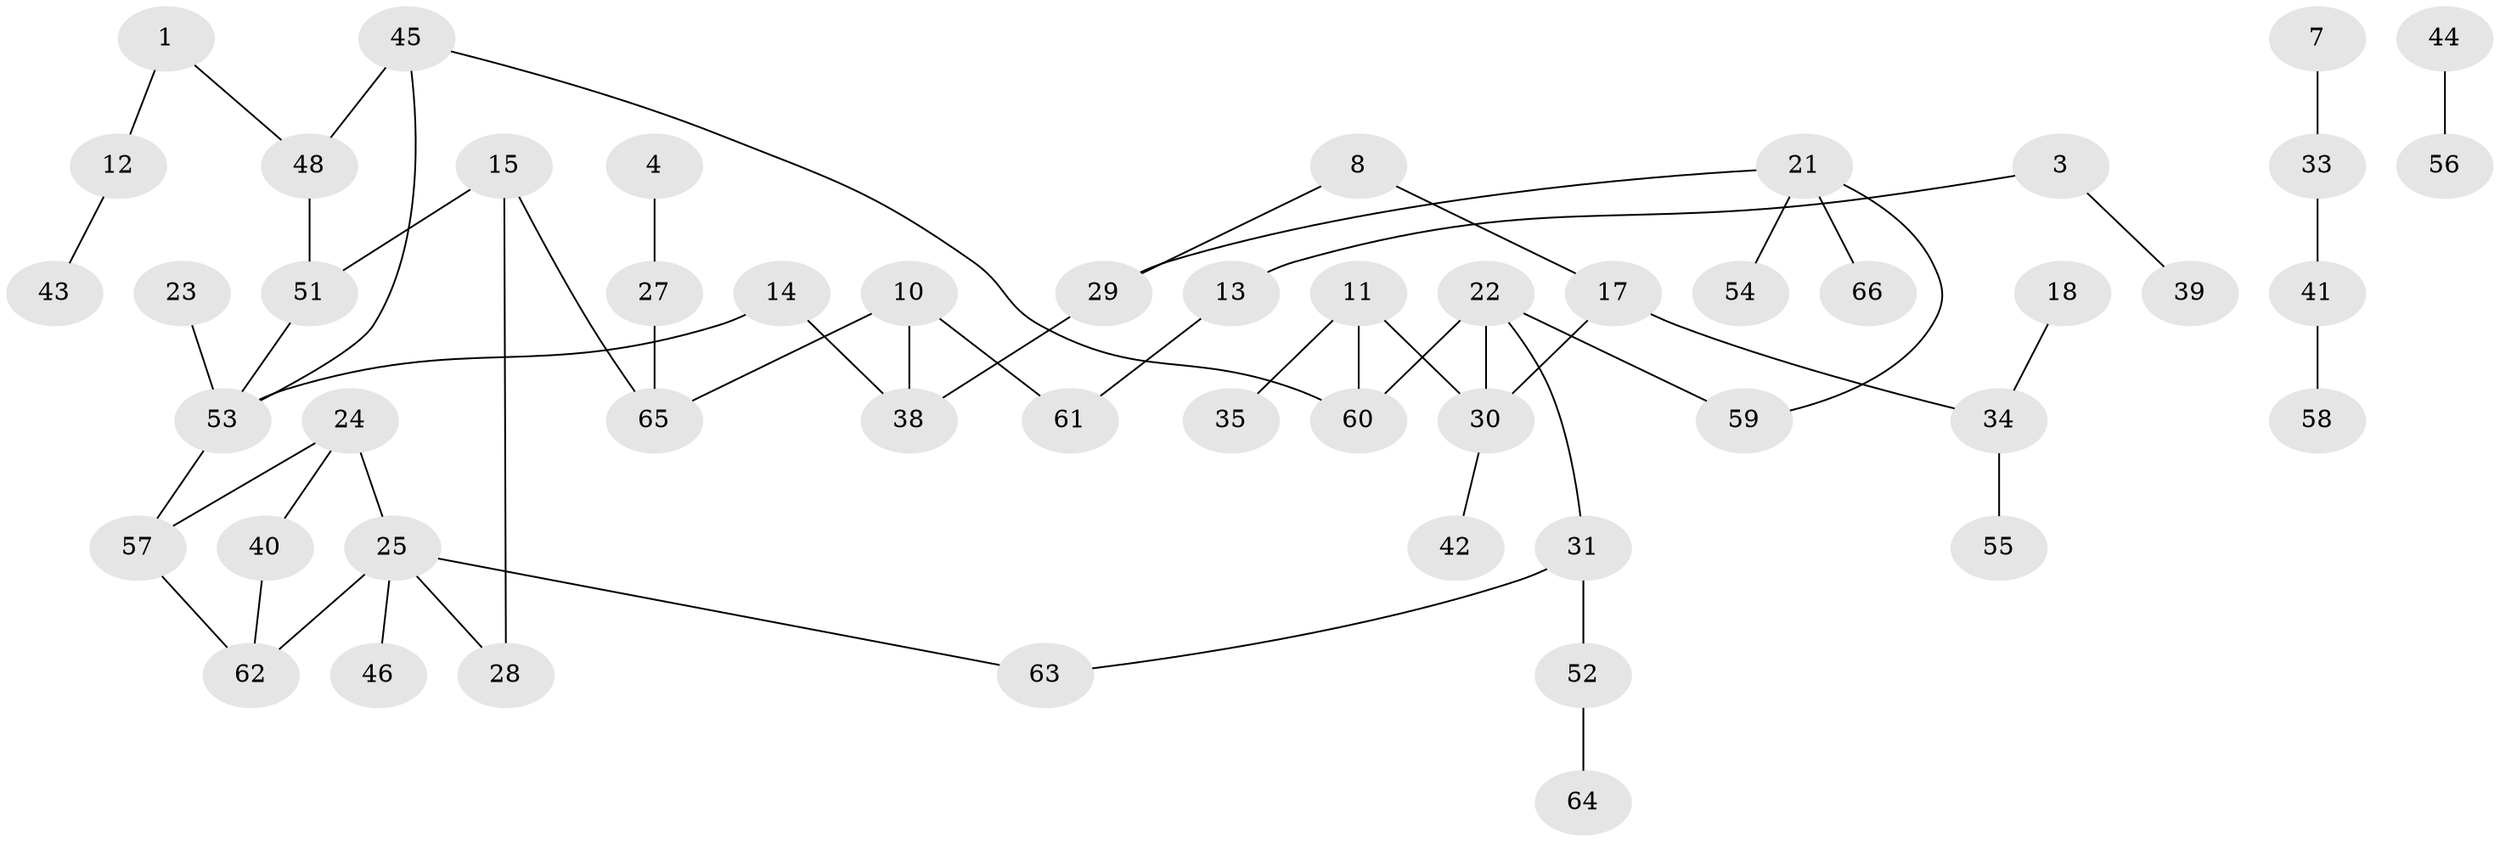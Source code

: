 // original degree distribution, {2: 0.24468085106382978, 6: 0.010638297872340425, 1: 0.30851063829787234, 0: 0.14893617021276595, 5: 0.010638297872340425, 3: 0.19148936170212766, 4: 0.0851063829787234}
// Generated by graph-tools (version 1.1) at 2025/35/03/04/25 23:35:56]
// undirected, 52 vertices, 58 edges
graph export_dot {
  node [color=gray90,style=filled];
  1;
  3;
  4;
  7;
  8;
  10;
  11;
  12;
  13;
  14;
  15;
  17;
  18;
  21;
  22;
  23;
  24;
  25;
  27;
  28;
  29;
  30;
  31;
  33;
  34;
  35;
  38;
  39;
  40;
  41;
  42;
  43;
  44;
  45;
  46;
  48;
  51;
  52;
  53;
  54;
  55;
  56;
  57;
  58;
  59;
  60;
  61;
  62;
  63;
  64;
  65;
  66;
  1 -- 12 [weight=1.0];
  1 -- 48 [weight=1.0];
  3 -- 13 [weight=1.0];
  3 -- 39 [weight=1.0];
  4 -- 27 [weight=1.0];
  7 -- 33 [weight=1.0];
  8 -- 17 [weight=1.0];
  8 -- 29 [weight=1.0];
  10 -- 38 [weight=1.0];
  10 -- 61 [weight=1.0];
  10 -- 65 [weight=1.0];
  11 -- 30 [weight=1.0];
  11 -- 35 [weight=1.0];
  11 -- 60 [weight=1.0];
  12 -- 43 [weight=1.0];
  13 -- 61 [weight=1.0];
  14 -- 38 [weight=1.0];
  14 -- 53 [weight=1.0];
  15 -- 28 [weight=1.0];
  15 -- 51 [weight=1.0];
  15 -- 65 [weight=1.0];
  17 -- 30 [weight=1.0];
  17 -- 34 [weight=1.0];
  18 -- 34 [weight=1.0];
  21 -- 29 [weight=1.0];
  21 -- 54 [weight=1.0];
  21 -- 59 [weight=1.0];
  21 -- 66 [weight=1.0];
  22 -- 30 [weight=1.0];
  22 -- 31 [weight=1.0];
  22 -- 59 [weight=1.0];
  22 -- 60 [weight=1.0];
  23 -- 53 [weight=1.0];
  24 -- 25 [weight=1.0];
  24 -- 40 [weight=1.0];
  24 -- 57 [weight=1.0];
  25 -- 28 [weight=1.0];
  25 -- 46 [weight=1.0];
  25 -- 62 [weight=1.0];
  25 -- 63 [weight=1.0];
  27 -- 65 [weight=1.0];
  29 -- 38 [weight=1.0];
  30 -- 42 [weight=1.0];
  31 -- 52 [weight=1.0];
  31 -- 63 [weight=1.0];
  33 -- 41 [weight=1.0];
  34 -- 55 [weight=1.0];
  40 -- 62 [weight=1.0];
  41 -- 58 [weight=1.0];
  44 -- 56 [weight=1.0];
  45 -- 48 [weight=1.0];
  45 -- 53 [weight=1.0];
  45 -- 60 [weight=1.0];
  48 -- 51 [weight=1.0];
  51 -- 53 [weight=1.0];
  52 -- 64 [weight=1.0];
  53 -- 57 [weight=1.0];
  57 -- 62 [weight=1.0];
}
